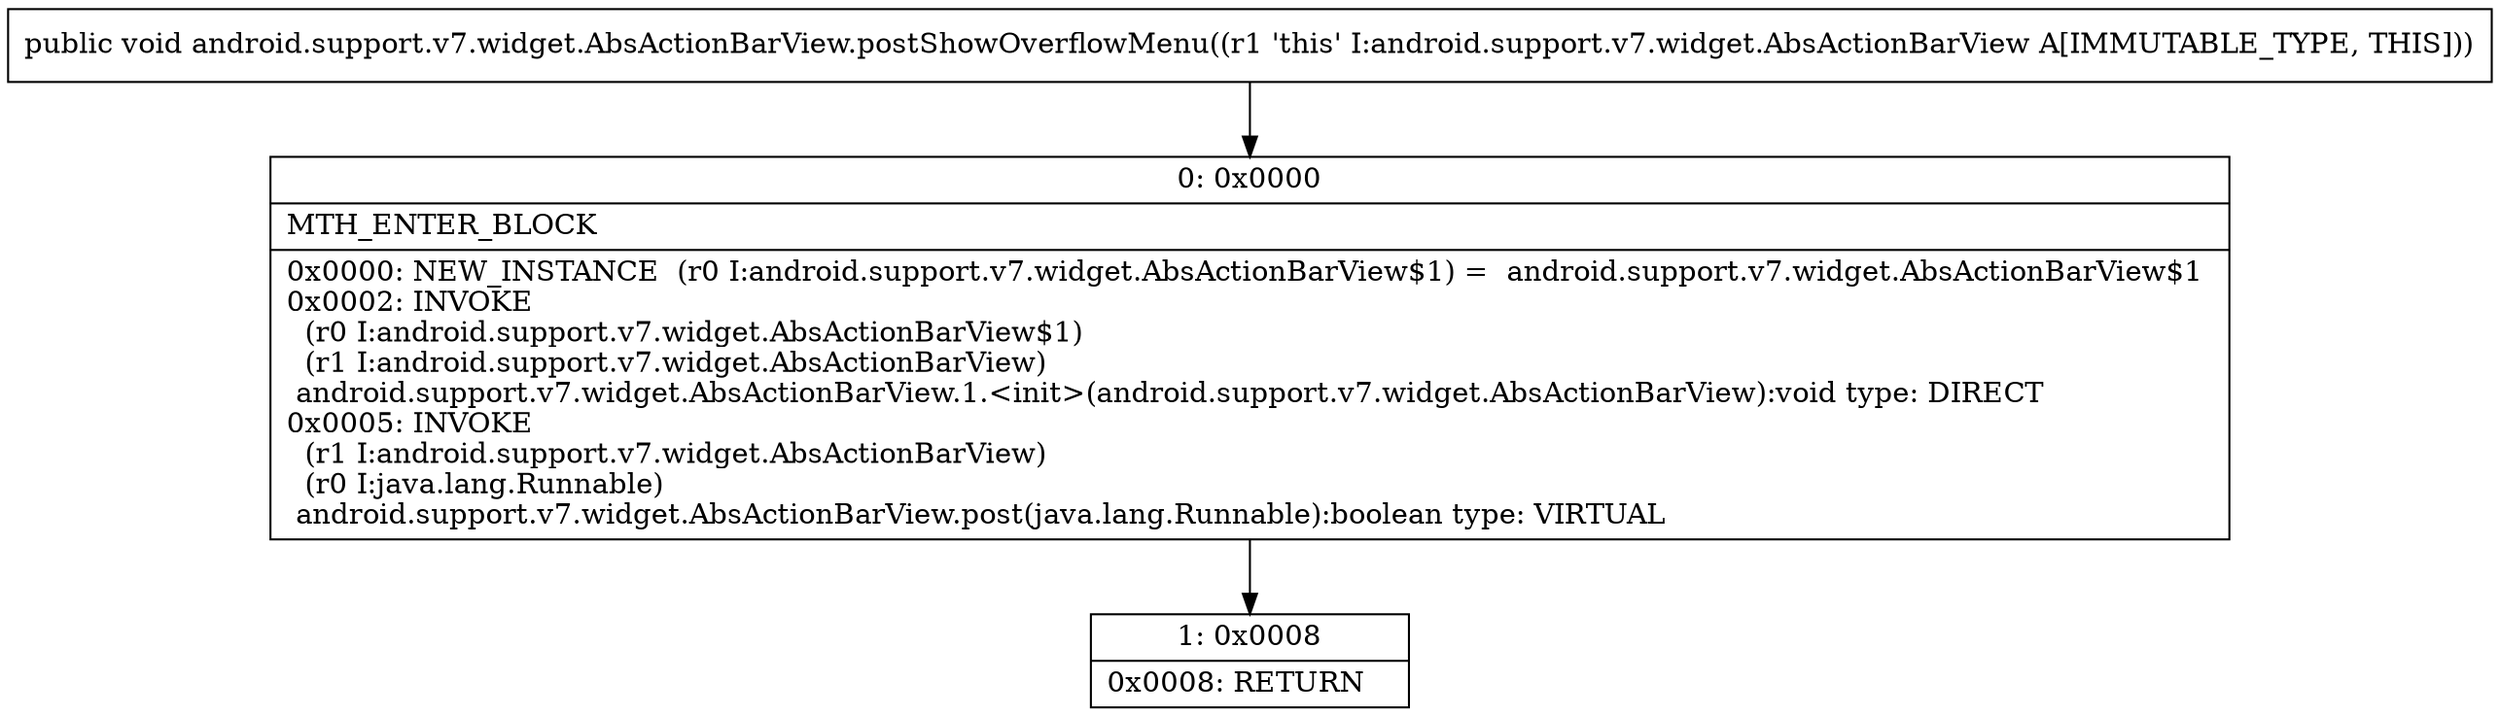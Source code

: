 digraph "CFG forandroid.support.v7.widget.AbsActionBarView.postShowOverflowMenu()V" {
Node_0 [shape=record,label="{0\:\ 0x0000|MTH_ENTER_BLOCK\l|0x0000: NEW_INSTANCE  (r0 I:android.support.v7.widget.AbsActionBarView$1) =  android.support.v7.widget.AbsActionBarView$1 \l0x0002: INVOKE  \l  (r0 I:android.support.v7.widget.AbsActionBarView$1)\l  (r1 I:android.support.v7.widget.AbsActionBarView)\l android.support.v7.widget.AbsActionBarView.1.\<init\>(android.support.v7.widget.AbsActionBarView):void type: DIRECT \l0x0005: INVOKE  \l  (r1 I:android.support.v7.widget.AbsActionBarView)\l  (r0 I:java.lang.Runnable)\l android.support.v7.widget.AbsActionBarView.post(java.lang.Runnable):boolean type: VIRTUAL \l}"];
Node_1 [shape=record,label="{1\:\ 0x0008|0x0008: RETURN   \l}"];
MethodNode[shape=record,label="{public void android.support.v7.widget.AbsActionBarView.postShowOverflowMenu((r1 'this' I:android.support.v7.widget.AbsActionBarView A[IMMUTABLE_TYPE, THIS])) }"];
MethodNode -> Node_0;
Node_0 -> Node_1;
}

